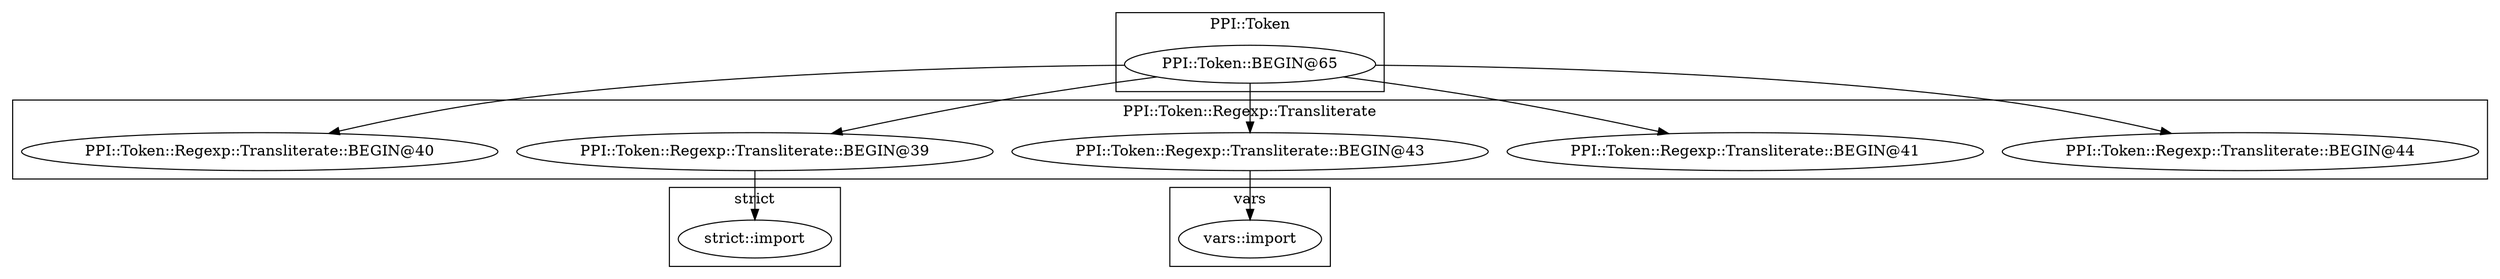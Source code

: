 digraph {
graph [overlap=false]
subgraph cluster_PPI_Token {
	label="PPI::Token";
	"PPI::Token::BEGIN@65";
}
subgraph cluster_PPI_Token_Regexp_Transliterate {
	label="PPI::Token::Regexp::Transliterate";
	"PPI::Token::Regexp::Transliterate::BEGIN@44";
	"PPI::Token::Regexp::Transliterate::BEGIN@41";
	"PPI::Token::Regexp::Transliterate::BEGIN@39";
	"PPI::Token::Regexp::Transliterate::BEGIN@43";
	"PPI::Token::Regexp::Transliterate::BEGIN@40";
}
subgraph cluster_vars {
	label="vars";
	"vars::import";
}
subgraph cluster_strict {
	label="strict";
	"strict::import";
}
"PPI::Token::BEGIN@65" -> "PPI::Token::Regexp::Transliterate::BEGIN@40";
"PPI::Token::BEGIN@65" -> "PPI::Token::Regexp::Transliterate::BEGIN@41";
"PPI::Token::BEGIN@65" -> "PPI::Token::Regexp::Transliterate::BEGIN@43";
"PPI::Token::Regexp::Transliterate::BEGIN@39" -> "strict::import";
"PPI::Token::Regexp::Transliterate::BEGIN@43" -> "vars::import";
"PPI::Token::BEGIN@65" -> "PPI::Token::Regexp::Transliterate::BEGIN@44";
"PPI::Token::BEGIN@65" -> "PPI::Token::Regexp::Transliterate::BEGIN@39";
}
